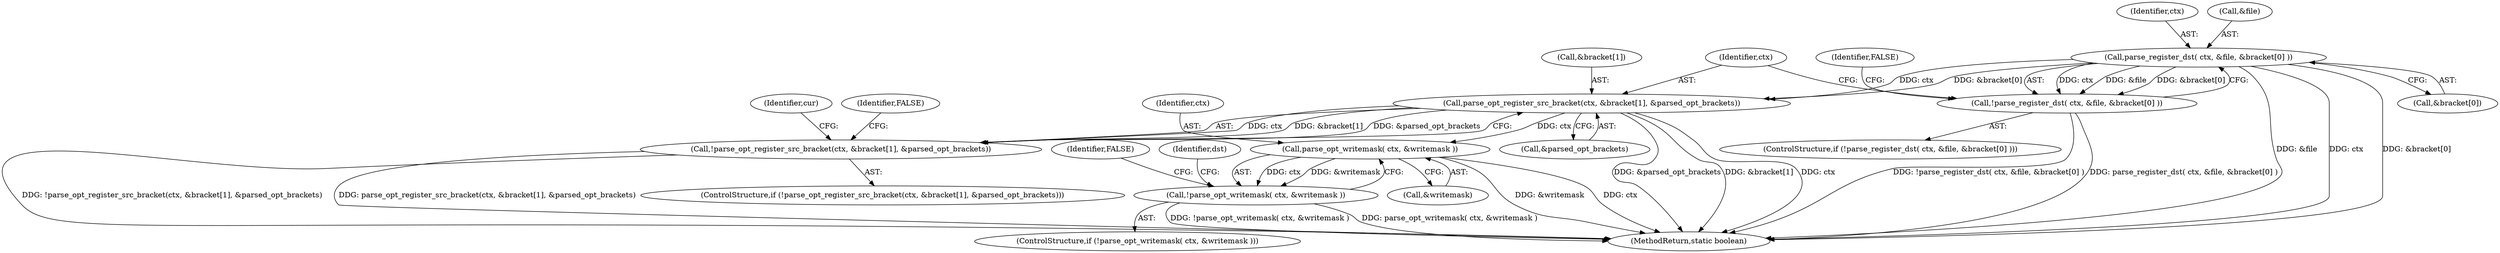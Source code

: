 digraph "0_virglrenderer_e534b51ca3c3cd25f3990589932a9ed711c59b27@array" {
"1001446" [label="(Call,parse_register_dst( ctx, &file, &bracket[0] ))"];
"1001445" [label="(Call,!parse_register_dst( ctx, &file, &bracket[0] ))"];
"1001458" [label="(Call,parse_opt_register_src_bracket(ctx, &bracket[1], &parsed_opt_brackets))"];
"1001457" [label="(Call,!parse_opt_register_src_bracket(ctx, &bracket[1], &parsed_opt_brackets))"];
"1001478" [label="(Call,parse_opt_writemask( ctx, &writemask ))"];
"1001477" [label="(Call,!parse_opt_writemask( ctx, &writemask ))"];
"1001480" [label="(Call,&writemask)"];
"1001444" [label="(ControlStructure,if (!parse_register_dst( ctx, &file, &bracket[0] )))"];
"1001483" [label="(Identifier,FALSE)"];
"1001479" [label="(Identifier,ctx)"];
"1001464" [label="(Call,&parsed_opt_brackets)"];
"1001469" [label="(Identifier,cur)"];
"1001447" [label="(Identifier,ctx)"];
"1004155" [label="(MethodReturn,static boolean)"];
"1001477" [label="(Call,!parse_opt_writemask( ctx, &writemask ))"];
"1001458" [label="(Call,parse_opt_register_src_bracket(ctx, &bracket[1], &parsed_opt_brackets))"];
"1001467" [label="(Identifier,FALSE)"];
"1001445" [label="(Call,!parse_register_dst( ctx, &file, &bracket[0] ))"];
"1001460" [label="(Call,&bracket[1])"];
"1001457" [label="(Call,!parse_opt_register_src_bracket(ctx, &bracket[1], &parsed_opt_brackets))"];
"1001448" [label="(Call,&file)"];
"1001450" [label="(Call,&bracket[0])"];
"1001487" [label="(Identifier,dst)"];
"1001459" [label="(Identifier,ctx)"];
"1001456" [label="(ControlStructure,if (!parse_opt_register_src_bracket(ctx, &bracket[1], &parsed_opt_brackets)))"];
"1001478" [label="(Call,parse_opt_writemask( ctx, &writemask ))"];
"1001455" [label="(Identifier,FALSE)"];
"1001446" [label="(Call,parse_register_dst( ctx, &file, &bracket[0] ))"];
"1001476" [label="(ControlStructure,if (!parse_opt_writemask( ctx, &writemask )))"];
"1001446" -> "1001445"  [label="AST: "];
"1001446" -> "1001450"  [label="CFG: "];
"1001447" -> "1001446"  [label="AST: "];
"1001448" -> "1001446"  [label="AST: "];
"1001450" -> "1001446"  [label="AST: "];
"1001445" -> "1001446"  [label="CFG: "];
"1001446" -> "1004155"  [label="DDG: &file"];
"1001446" -> "1004155"  [label="DDG: ctx"];
"1001446" -> "1004155"  [label="DDG: &bracket[0]"];
"1001446" -> "1001445"  [label="DDG: ctx"];
"1001446" -> "1001445"  [label="DDG: &file"];
"1001446" -> "1001445"  [label="DDG: &bracket[0]"];
"1001446" -> "1001458"  [label="DDG: ctx"];
"1001446" -> "1001458"  [label="DDG: &bracket[0]"];
"1001445" -> "1001444"  [label="AST: "];
"1001455" -> "1001445"  [label="CFG: "];
"1001459" -> "1001445"  [label="CFG: "];
"1001445" -> "1004155"  [label="DDG: !parse_register_dst( ctx, &file, &bracket[0] )"];
"1001445" -> "1004155"  [label="DDG: parse_register_dst( ctx, &file, &bracket[0] )"];
"1001458" -> "1001457"  [label="AST: "];
"1001458" -> "1001464"  [label="CFG: "];
"1001459" -> "1001458"  [label="AST: "];
"1001460" -> "1001458"  [label="AST: "];
"1001464" -> "1001458"  [label="AST: "];
"1001457" -> "1001458"  [label="CFG: "];
"1001458" -> "1004155"  [label="DDG: &parsed_opt_brackets"];
"1001458" -> "1004155"  [label="DDG: &bracket[1]"];
"1001458" -> "1004155"  [label="DDG: ctx"];
"1001458" -> "1001457"  [label="DDG: ctx"];
"1001458" -> "1001457"  [label="DDG: &bracket[1]"];
"1001458" -> "1001457"  [label="DDG: &parsed_opt_brackets"];
"1001458" -> "1001478"  [label="DDG: ctx"];
"1001457" -> "1001456"  [label="AST: "];
"1001467" -> "1001457"  [label="CFG: "];
"1001469" -> "1001457"  [label="CFG: "];
"1001457" -> "1004155"  [label="DDG: !parse_opt_register_src_bracket(ctx, &bracket[1], &parsed_opt_brackets)"];
"1001457" -> "1004155"  [label="DDG: parse_opt_register_src_bracket(ctx, &bracket[1], &parsed_opt_brackets)"];
"1001478" -> "1001477"  [label="AST: "];
"1001478" -> "1001480"  [label="CFG: "];
"1001479" -> "1001478"  [label="AST: "];
"1001480" -> "1001478"  [label="AST: "];
"1001477" -> "1001478"  [label="CFG: "];
"1001478" -> "1004155"  [label="DDG: &writemask"];
"1001478" -> "1004155"  [label="DDG: ctx"];
"1001478" -> "1001477"  [label="DDG: ctx"];
"1001478" -> "1001477"  [label="DDG: &writemask"];
"1001477" -> "1001476"  [label="AST: "];
"1001483" -> "1001477"  [label="CFG: "];
"1001487" -> "1001477"  [label="CFG: "];
"1001477" -> "1004155"  [label="DDG: !parse_opt_writemask( ctx, &writemask )"];
"1001477" -> "1004155"  [label="DDG: parse_opt_writemask( ctx, &writemask )"];
}
